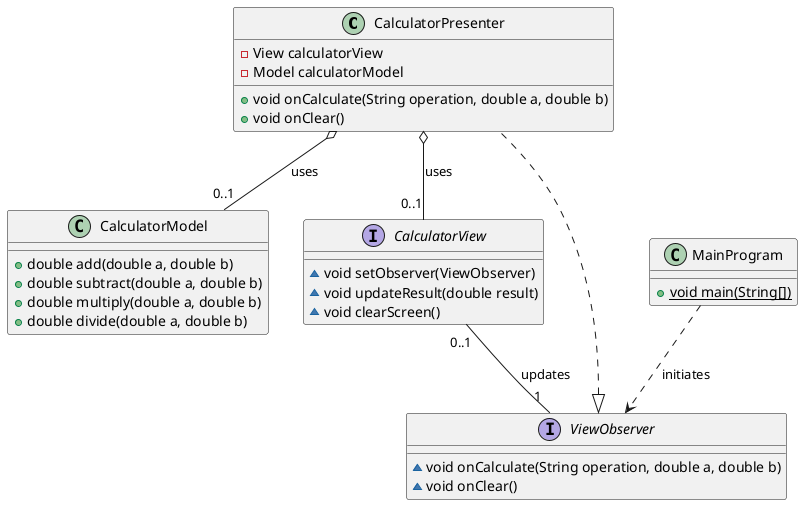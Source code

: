 @startuml
' Определение классов и интерфейсов
class CalculatorPresenter {
- View calculatorView
- Model calculatorModel
+ void onCalculate(String operation, double a, double b)
+ void onClear()
}

class CalculatorModel {
+ double add(double a, double b)
+ double subtract(double a, double b)
+ double multiply(double a, double b)
+ double divide(double a, double b)
}

interface CalculatorView {
~ void setObserver(ViewObserver)
~ void updateResult(double result)
~ void clearScreen()
}

class MainProgram {
+ {static} void main(String[])
}

interface ViewObserver {
~ void onCalculate(String operation, double a, double b)
~ void onClear()
}


ViewObserver <|.. CalculatorPresenter


CalculatorPresenter o-- "0..1" CalculatorView : uses
CalculatorPresenter o-- "0..1" CalculatorModel : uses


MainProgram ..> ViewObserver : initiates


CalculatorView "0..1" -- "1" ViewObserver : updates
@enduml